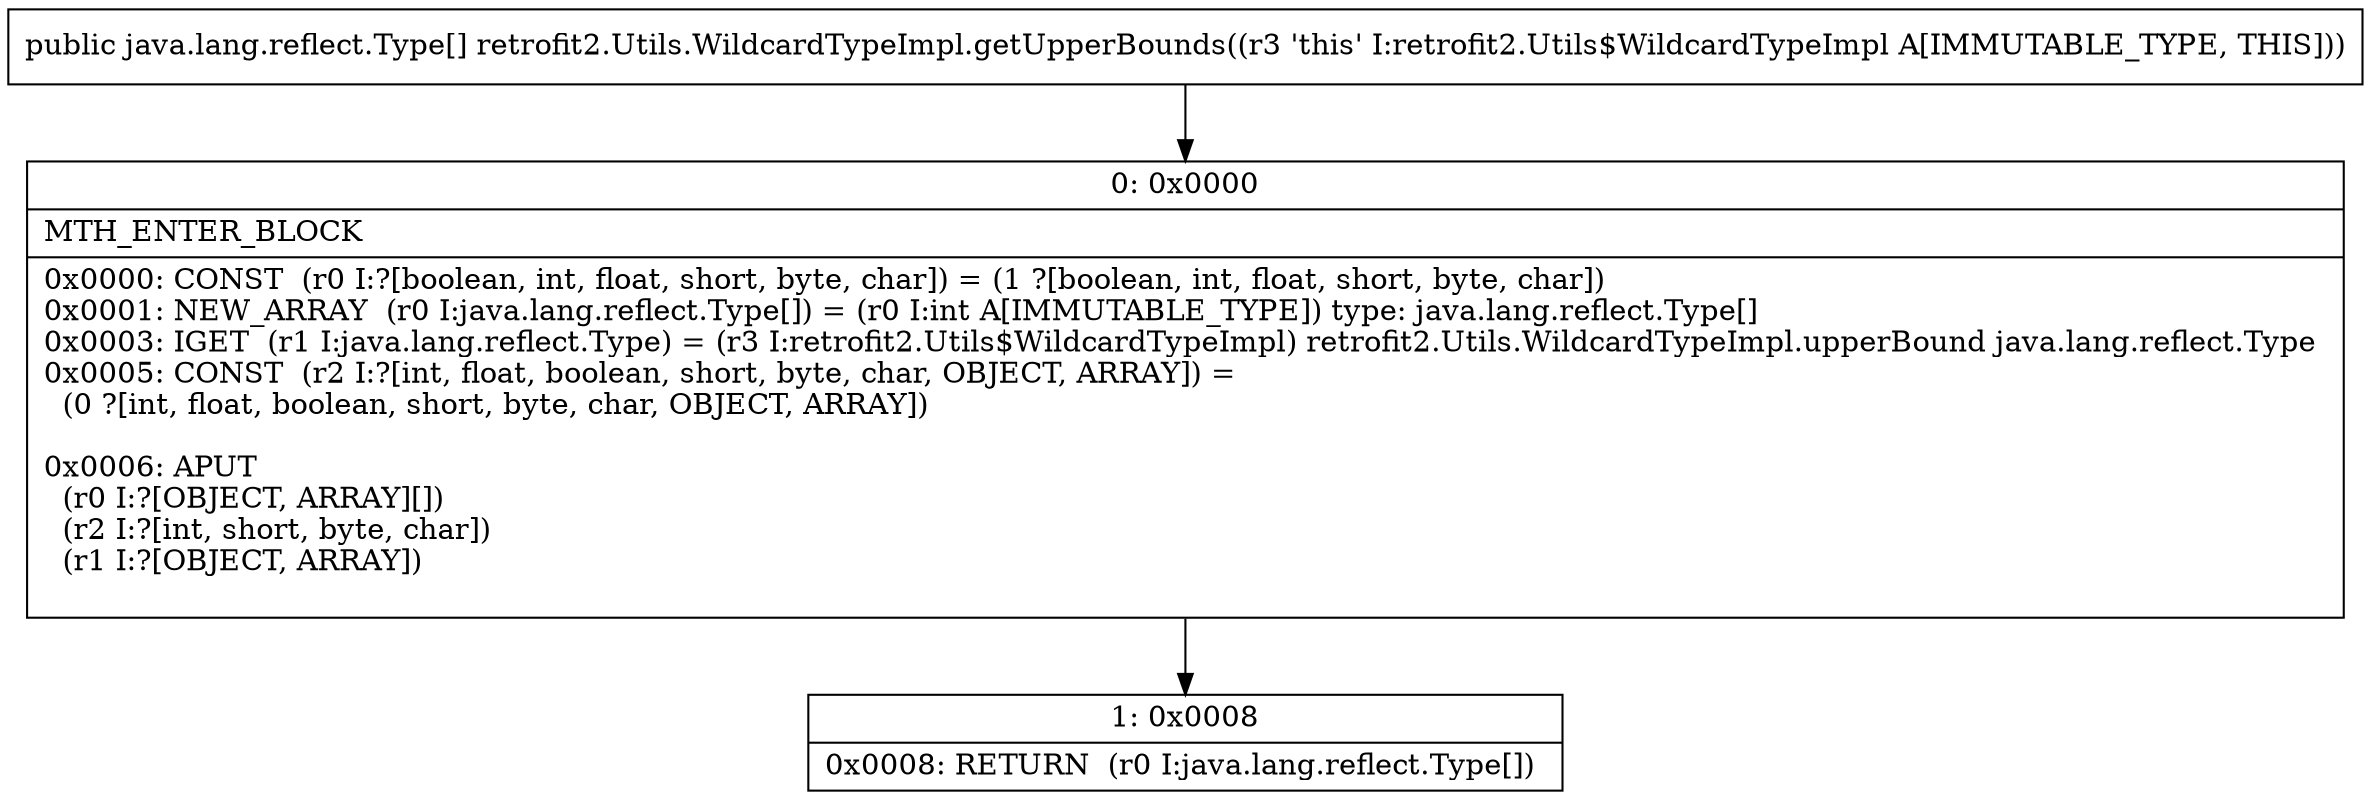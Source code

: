 digraph "CFG forretrofit2.Utils.WildcardTypeImpl.getUpperBounds()[Ljava\/lang\/reflect\/Type;" {
Node_0 [shape=record,label="{0\:\ 0x0000|MTH_ENTER_BLOCK\l|0x0000: CONST  (r0 I:?[boolean, int, float, short, byte, char]) = (1 ?[boolean, int, float, short, byte, char]) \l0x0001: NEW_ARRAY  (r0 I:java.lang.reflect.Type[]) = (r0 I:int A[IMMUTABLE_TYPE]) type: java.lang.reflect.Type[] \l0x0003: IGET  (r1 I:java.lang.reflect.Type) = (r3 I:retrofit2.Utils$WildcardTypeImpl) retrofit2.Utils.WildcardTypeImpl.upperBound java.lang.reflect.Type \l0x0005: CONST  (r2 I:?[int, float, boolean, short, byte, char, OBJECT, ARRAY]) = \l  (0 ?[int, float, boolean, short, byte, char, OBJECT, ARRAY])\l \l0x0006: APUT  \l  (r0 I:?[OBJECT, ARRAY][])\l  (r2 I:?[int, short, byte, char])\l  (r1 I:?[OBJECT, ARRAY])\l \l}"];
Node_1 [shape=record,label="{1\:\ 0x0008|0x0008: RETURN  (r0 I:java.lang.reflect.Type[]) \l}"];
MethodNode[shape=record,label="{public java.lang.reflect.Type[] retrofit2.Utils.WildcardTypeImpl.getUpperBounds((r3 'this' I:retrofit2.Utils$WildcardTypeImpl A[IMMUTABLE_TYPE, THIS])) }"];
MethodNode -> Node_0;
Node_0 -> Node_1;
}

